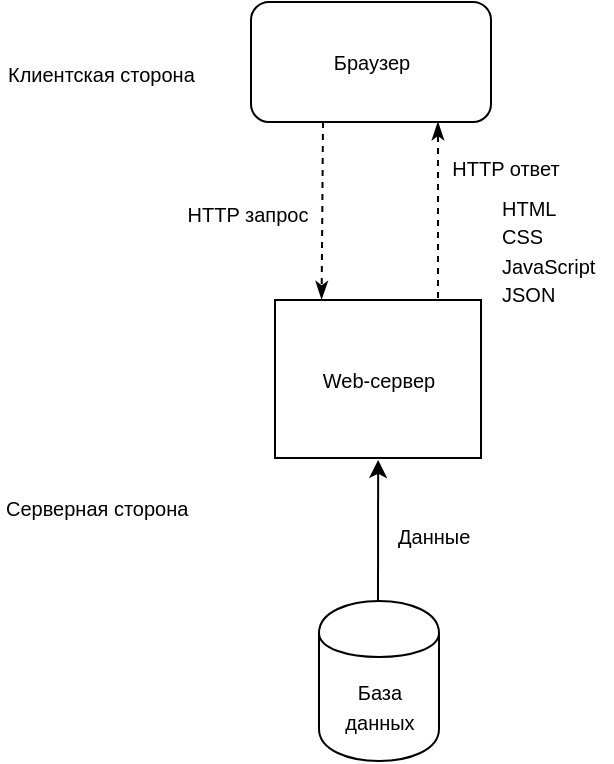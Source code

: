 <mxfile version="10.6.8" type="device"><diagram id="duF1_5xEqV-Lt6sUWYh6" name="Page-1"><mxGraphModel dx="680" dy="388" grid="0" gridSize="10" guides="1" tooltips="1" connect="1" arrows="1" fold="1" page="1" pageScale="1" pageWidth="827" pageHeight="1169" math="0" shadow="0"><root><mxCell id="0"/><mxCell id="1" parent="0"/><mxCell id="een-uVBA81W9_OVijcd_-2" value="" style="endArrow=classicThin;html=1;dashed=1;strokeWidth=1;startArrow=none;startFill=0;endFill=1;jumpStyle=none;jumpSize=6;shadow=0;comic=0;fillColor=none;entryX=0.148;entryY=-0.006;entryDx=0;entryDy=0;entryPerimeter=0;" edge="1" parent="1"><mxGeometry width="50" height="50" relative="1" as="geometry"><mxPoint x="409.5" y="126" as="sourcePoint"/><mxPoint x="408.803" y="214.592" as="targetPoint"/></mxGeometry></mxCell><mxCell id="een-uVBA81W9_OVijcd_-3" value="&lt;font style=&quot;font-size: 10px&quot;&gt;База данных&lt;/font&gt;" style="shape=cylinder;whiteSpace=wrap;html=1;boundedLbl=1;backgroundOutline=1;" vertex="1" parent="1"><mxGeometry x="407.5" y="365.5" width="60" height="80" as="geometry"/></mxCell><mxCell id="een-uVBA81W9_OVijcd_-4" value="&lt;font style=&quot;font-size: 10px&quot;&gt;Браузер&lt;/font&gt;" style="rounded=1;whiteSpace=wrap;html=1;" vertex="1" parent="1"><mxGeometry x="373.5" y="66" width="120" height="60" as="geometry"/></mxCell><mxCell id="een-uVBA81W9_OVijcd_-6" value="&lt;font size=&quot;1&quot;&gt;Web-сервер&lt;/font&gt;" style="rounded=0;whiteSpace=wrap;html=1;" vertex="1" parent="1"><mxGeometry x="385.5" y="215" width="103" height="79" as="geometry"/></mxCell><mxCell id="een-uVBA81W9_OVijcd_-7" value="" style="endArrow=classicThin;html=1;dashed=1;strokeWidth=1;startArrow=none;startFill=0;endFill=1;jumpStyle=none;jumpSize=6;shadow=0;comic=0;fillColor=none;entryX=0.779;entryY=1;entryDx=0;entryDy=0;entryPerimeter=0;" edge="1" parent="1" target="een-uVBA81W9_OVijcd_-4"><mxGeometry width="50" height="50" relative="1" as="geometry"><mxPoint x="467" y="214" as="sourcePoint"/><mxPoint x="515" y="126" as="targetPoint"/></mxGeometry></mxCell><mxCell id="een-uVBA81W9_OVijcd_-8" value="&lt;font style=&quot;font-size: 10px&quot;&gt;HTTP запрос&lt;/font&gt;" style="text;html=1;strokeColor=none;fillColor=none;align=center;verticalAlign=middle;whiteSpace=wrap;rounded=0;" vertex="1" parent="1"><mxGeometry x="337" y="161.5" width="70" height="20" as="geometry"/></mxCell><mxCell id="een-uVBA81W9_OVijcd_-10" value="&lt;font style=&quot;font-size: 10px&quot;&gt;HTTP ответ&lt;/font&gt;" style="text;html=1;strokeColor=none;fillColor=none;align=center;verticalAlign=middle;whiteSpace=wrap;rounded=0;" vertex="1" parent="1"><mxGeometry x="470" y="138.5" width="62" height="20" as="geometry"/></mxCell><mxCell id="een-uVBA81W9_OVijcd_-11" value="&lt;font style=&quot;font-size: 10px&quot;&gt;Клиентская сторона&lt;/font&gt;" style="text;html=1;resizable=0;points=[];autosize=1;align=left;verticalAlign=top;spacingTop=-4;" vertex="1" parent="1"><mxGeometry x="249.5" y="91.5" width="103" height="15" as="geometry"/></mxCell><mxCell id="een-uVBA81W9_OVijcd_-13" value="" style="endArrow=classic;html=1;shadow=0;strokeWidth=1;entryX=0.5;entryY=1;entryDx=0;entryDy=0;" edge="1" parent="1"><mxGeometry width="50" height="50" relative="1" as="geometry"><mxPoint x="437" y="365" as="sourcePoint"/><mxPoint x="437.073" y="294.951" as="targetPoint"/></mxGeometry></mxCell><mxCell id="een-uVBA81W9_OVijcd_-14" value="&lt;font style=&quot;font-size: 10px&quot;&gt;Серверная сторона&lt;/font&gt;" style="text;html=1;resizable=0;points=[];autosize=1;align=left;verticalAlign=top;spacingTop=-4;" vertex="1" parent="1"><mxGeometry x="248.5" y="309" width="101" height="15" as="geometry"/></mxCell><mxCell id="een-uVBA81W9_OVijcd_-15" value="&lt;span style=&quot;font-size: 10px ; line-height: 100%&quot;&gt;HTML&lt;br&gt;CSS&lt;br&gt;JavaScript&lt;br&gt;JSON&lt;br&gt;&lt;/span&gt;" style="text;html=1;resizable=0;points=[];autosize=1;align=left;verticalAlign=top;spacingTop=-4;" vertex="1" parent="1"><mxGeometry x="497" y="158.5" width="57" height="56" as="geometry"/></mxCell><mxCell id="een-uVBA81W9_OVijcd_-17" value="&lt;font style=&quot;font-size: 10px&quot;&gt;Данные&lt;/font&gt;" style="text;html=1;resizable=0;points=[];autosize=1;align=left;verticalAlign=top;spacingTop=-4;" vertex="1" parent="1"><mxGeometry x="444.5" y="322.5" width="46" height="15" as="geometry"/></mxCell></root></mxGraphModel></diagram></mxfile>